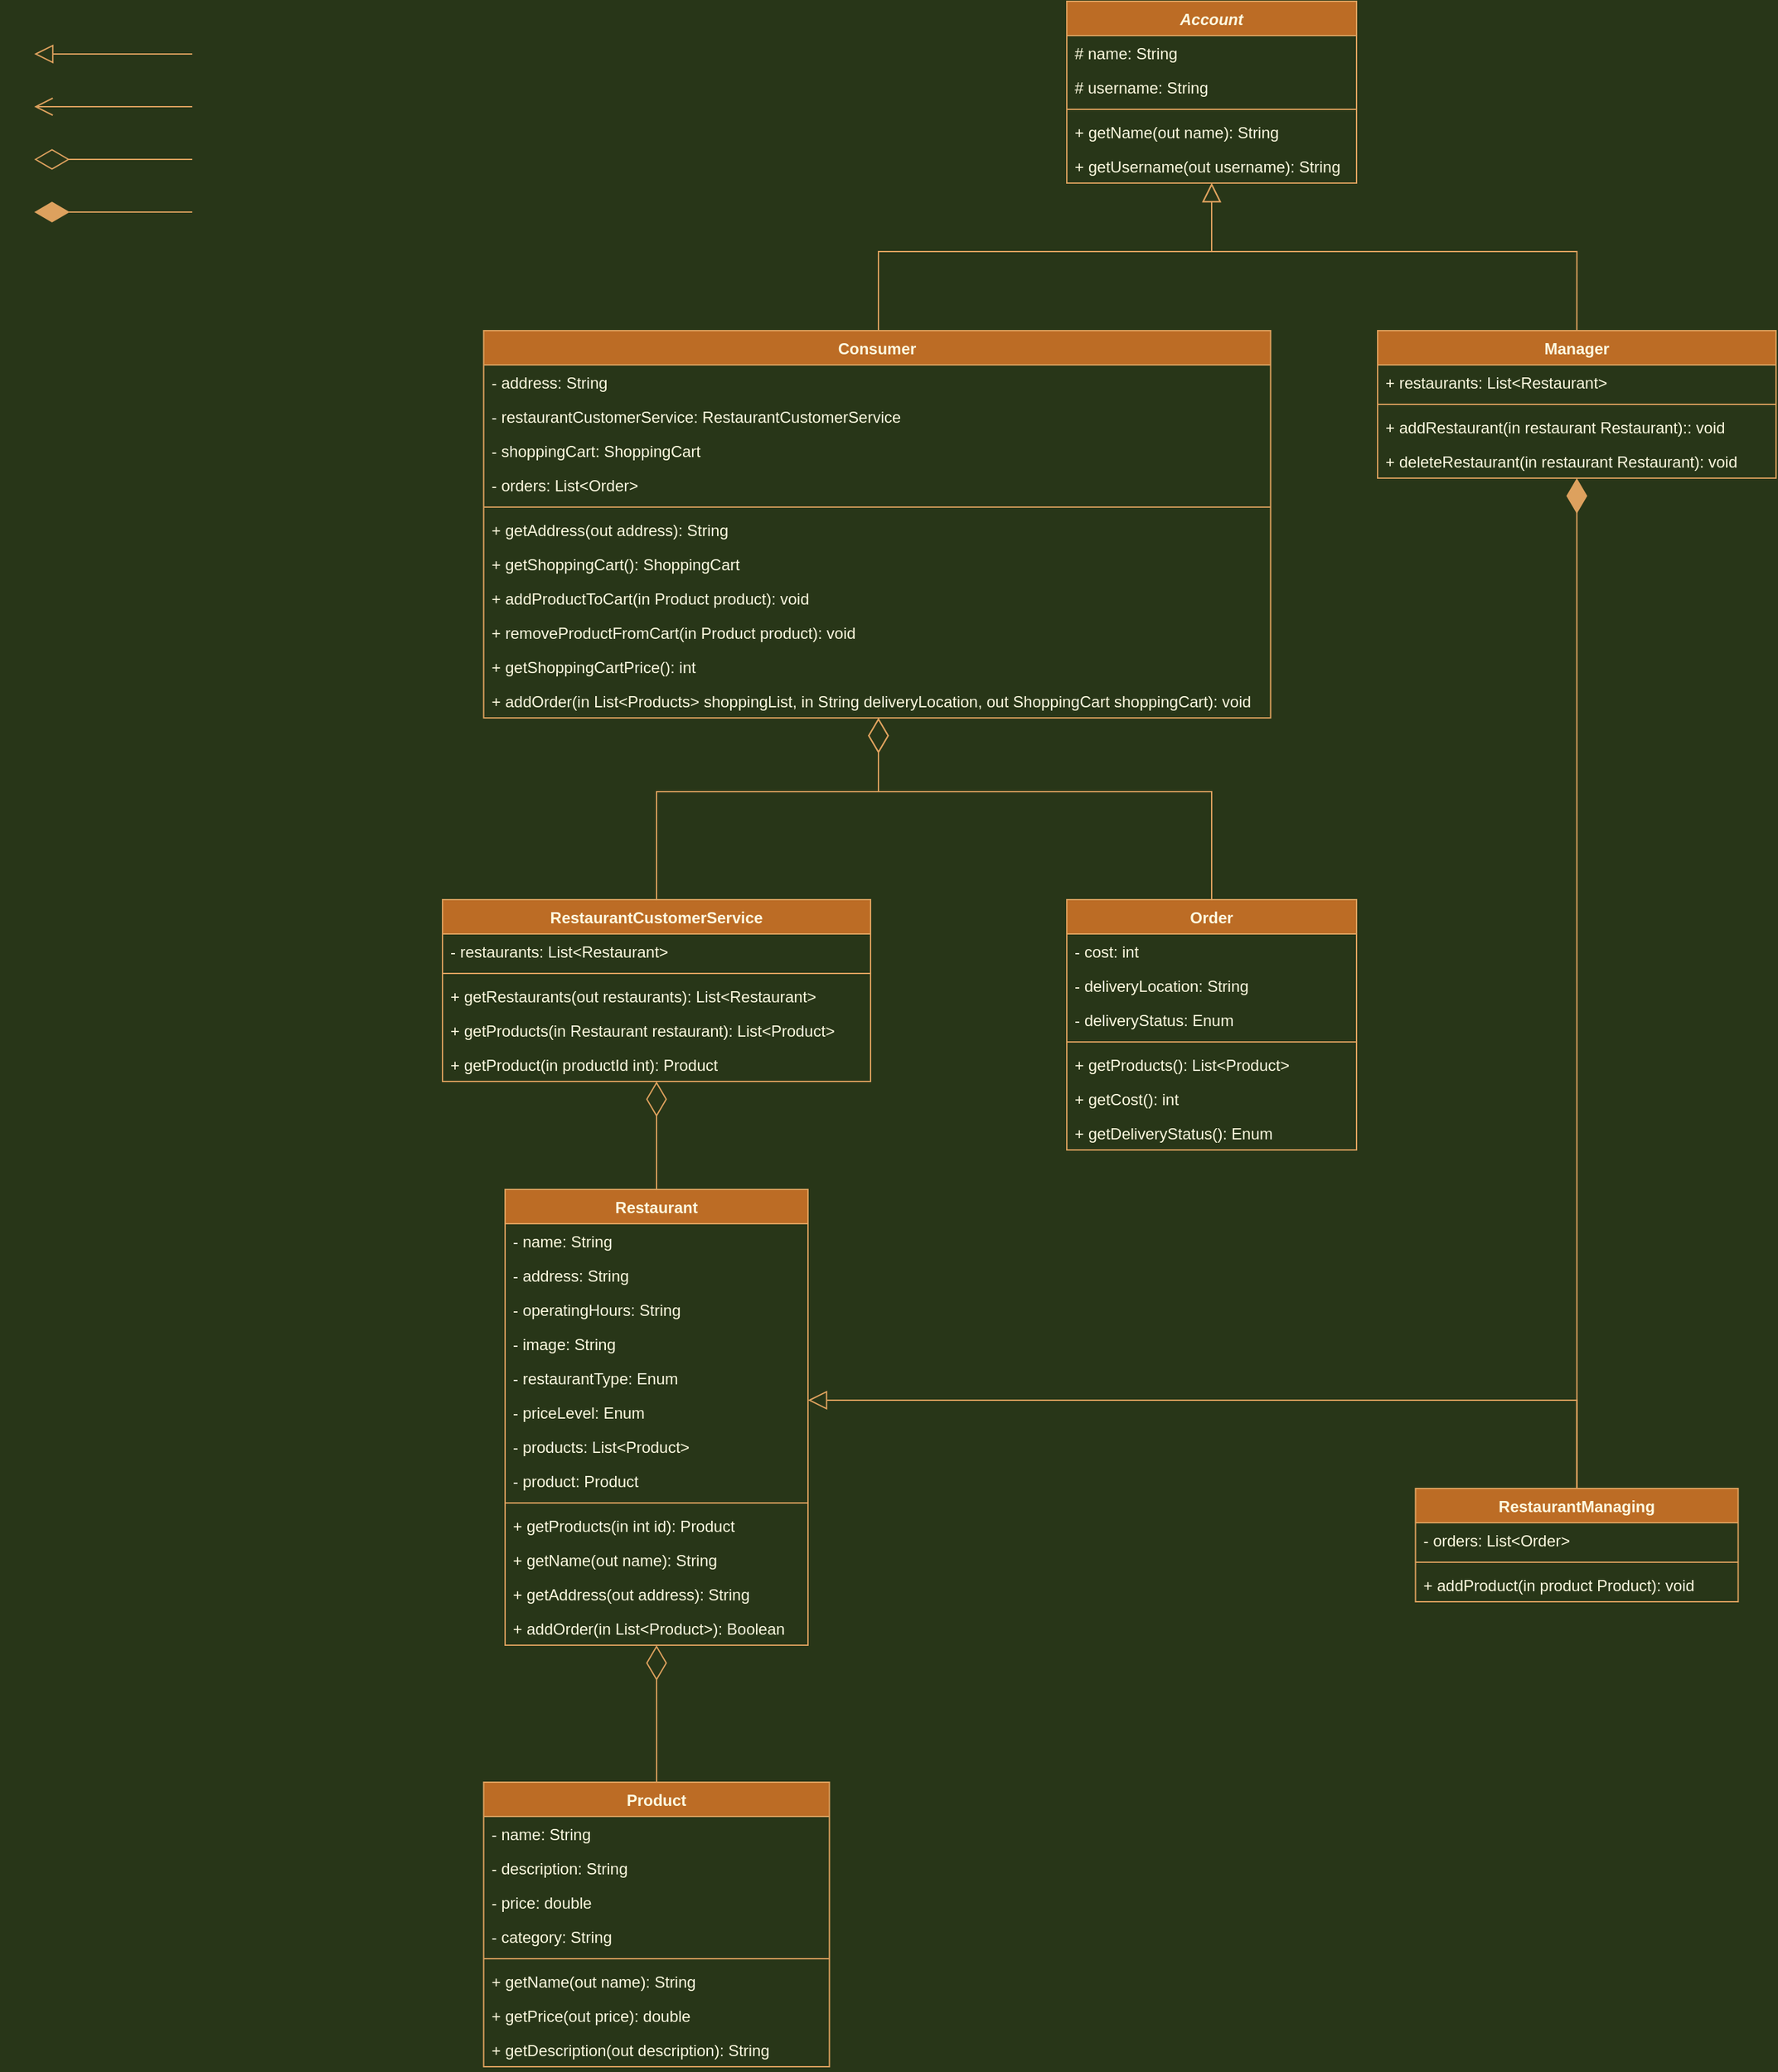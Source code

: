 <mxfile version="15.7.0" type="device"><diagram id="kH5EvR-699uaDCiAUXqp" name="Page-1"><mxGraphModel dx="1609" dy="1064" grid="1" gridSize="10" guides="1" tooltips="1" connect="1" arrows="1" fold="1" page="1" pageScale="1" pageWidth="827" pageHeight="1169" background="#283618" math="0" shadow="0"><root><mxCell id="0"/><mxCell id="1" parent="0"/><mxCell id="DsfmJBuCFoYnAW1XdrLI-59" value="" style="endArrow=block;endFill=0;endSize=12;html=1;rounded=0;edgeStyle=orthogonalEdgeStyle;labelBackgroundColor=#283618;strokeColor=#DDA15E;fontColor=#FEFAE0;" parent="1" edge="1"><mxGeometry width="160" relative="1" as="geometry"><mxPoint x="-250" y="80" as="sourcePoint"/><mxPoint x="-370" y="80" as="targetPoint"/></mxGeometry></mxCell><mxCell id="DsfmJBuCFoYnAW1XdrLI-115" value="Account" style="swimlane;fontStyle=3;align=center;verticalAlign=top;childLayout=stackLayout;horizontal=1;startSize=26;horizontalStack=0;resizeParent=1;resizeParentMax=0;resizeLast=0;collapsible=1;marginBottom=0;rounded=0;shadow=0;glass=0;labelBorderColor=none;strokeColor=#DDA15E;fillColor=#BC6C25;fontColor=#FEFAE0;" parent="1" vertex="1"><mxGeometry x="414" y="40" width="220" height="138" as="geometry"/></mxCell><mxCell id="DsfmJBuCFoYnAW1XdrLI-116" value="# name: String" style="text;strokeColor=none;fillColor=none;align=left;verticalAlign=top;spacingLeft=4;spacingRight=4;overflow=hidden;rotatable=0;points=[[0,0.5],[1,0.5]];portConstraint=eastwest;rounded=0;shadow=0;glass=0;labelBorderColor=none;fontColor=#FEFAE0;" parent="DsfmJBuCFoYnAW1XdrLI-115" vertex="1"><mxGeometry y="26" width="220" height="26" as="geometry"/></mxCell><mxCell id="JdM7LiX7WN8Dvq4fd227-31" value="# username: String" style="text;strokeColor=none;fillColor=none;align=left;verticalAlign=top;spacingLeft=4;spacingRight=4;overflow=hidden;rotatable=0;points=[[0,0.5],[1,0.5]];portConstraint=eastwest;rounded=0;shadow=0;glass=0;labelBorderColor=none;fontColor=#FEFAE0;" vertex="1" parent="DsfmJBuCFoYnAW1XdrLI-115"><mxGeometry y="52" width="220" height="26" as="geometry"/></mxCell><mxCell id="DsfmJBuCFoYnAW1XdrLI-117" value="" style="line;strokeWidth=1;fillColor=none;align=left;verticalAlign=middle;spacingTop=-1;spacingLeft=3;spacingRight=3;rotatable=0;labelPosition=right;points=[];portConstraint=eastwest;rounded=0;shadow=0;glass=0;labelBorderColor=none;labelBackgroundColor=#283618;strokeColor=#DDA15E;fontColor=#FEFAE0;" parent="DsfmJBuCFoYnAW1XdrLI-115" vertex="1"><mxGeometry y="78" width="220" height="8" as="geometry"/></mxCell><mxCell id="DsfmJBuCFoYnAW1XdrLI-118" value="+ getName(out name): String" style="text;strokeColor=none;fillColor=none;align=left;verticalAlign=top;spacingLeft=4;spacingRight=4;overflow=hidden;rotatable=0;points=[[0,0.5],[1,0.5]];portConstraint=eastwest;rounded=0;shadow=0;glass=0;labelBorderColor=none;fontColor=#FEFAE0;" parent="DsfmJBuCFoYnAW1XdrLI-115" vertex="1"><mxGeometry y="86" width="220" height="26" as="geometry"/></mxCell><mxCell id="JdM7LiX7WN8Dvq4fd227-32" value="+ getUsername(out username): String" style="text;strokeColor=none;fillColor=none;align=left;verticalAlign=top;spacingLeft=4;spacingRight=4;overflow=hidden;rotatable=0;points=[[0,0.5],[1,0.5]];portConstraint=eastwest;rounded=0;shadow=0;glass=0;labelBorderColor=none;fontColor=#FEFAE0;" vertex="1" parent="DsfmJBuCFoYnAW1XdrLI-115"><mxGeometry y="112" width="220" height="26" as="geometry"/></mxCell><mxCell id="DsfmJBuCFoYnAW1XdrLI-119" value="Consumer" style="swimlane;fontStyle=1;align=center;verticalAlign=top;childLayout=stackLayout;horizontal=1;startSize=26;horizontalStack=0;resizeParent=1;resizeParentMax=0;resizeLast=0;collapsible=1;marginBottom=0;rounded=0;shadow=0;glass=0;labelBorderColor=none;strokeColor=#DDA15E;fillColor=#BC6C25;fontColor=#FEFAE0;" parent="1" vertex="1"><mxGeometry x="-28.75" y="290" width="597.5" height="294" as="geometry"/></mxCell><mxCell id="DsfmJBuCFoYnAW1XdrLI-184" value="- address: String" style="text;strokeColor=none;fillColor=none;align=left;verticalAlign=top;spacingLeft=4;spacingRight=4;overflow=hidden;rotatable=0;points=[[0,0.5],[1,0.5]];portConstraint=eastwest;rounded=0;shadow=0;glass=0;labelBorderColor=none;fontColor=#FEFAE0;" parent="DsfmJBuCFoYnAW1XdrLI-119" vertex="1"><mxGeometry y="26" width="597.5" height="26" as="geometry"/></mxCell><mxCell id="JdM7LiX7WN8Dvq4fd227-57" value="- restaurantCustomerService: RestaurantCustomerService" style="text;strokeColor=none;fillColor=none;align=left;verticalAlign=top;spacingLeft=4;spacingRight=4;overflow=hidden;rotatable=0;points=[[0,0.5],[1,0.5]];portConstraint=eastwest;rounded=0;shadow=0;glass=0;labelBorderColor=none;fontColor=#FEFAE0;" vertex="1" parent="DsfmJBuCFoYnAW1XdrLI-119"><mxGeometry y="52" width="597.5" height="26" as="geometry"/></mxCell><mxCell id="JdM7LiX7WN8Dvq4fd227-93" value="- shoppingCart: ShoppingCart" style="text;strokeColor=none;fillColor=none;align=left;verticalAlign=top;spacingLeft=4;spacingRight=4;overflow=hidden;rotatable=0;points=[[0,0.5],[1,0.5]];portConstraint=eastwest;rounded=0;shadow=0;glass=0;labelBorderColor=none;fontColor=#FEFAE0;" vertex="1" parent="DsfmJBuCFoYnAW1XdrLI-119"><mxGeometry y="78" width="597.5" height="26" as="geometry"/></mxCell><mxCell id="JdM7LiX7WN8Dvq4fd227-96" value="- orders: List&lt;Order&gt;" style="text;strokeColor=none;fillColor=none;align=left;verticalAlign=top;spacingLeft=4;spacingRight=4;overflow=hidden;rotatable=0;points=[[0,0.5],[1,0.5]];portConstraint=eastwest;rounded=0;shadow=0;glass=0;labelBorderColor=none;fontColor=#FEFAE0;" vertex="1" parent="DsfmJBuCFoYnAW1XdrLI-119"><mxGeometry y="104" width="597.5" height="26" as="geometry"/></mxCell><mxCell id="DsfmJBuCFoYnAW1XdrLI-121" value="" style="line;strokeWidth=1;fillColor=none;align=left;verticalAlign=middle;spacingTop=-1;spacingLeft=3;spacingRight=3;rotatable=0;labelPosition=right;points=[];portConstraint=eastwest;rounded=0;shadow=0;glass=0;labelBorderColor=none;labelBackgroundColor=#283618;strokeColor=#DDA15E;fontColor=#FEFAE0;" parent="DsfmJBuCFoYnAW1XdrLI-119" vertex="1"><mxGeometry y="130" width="597.5" height="8" as="geometry"/></mxCell><mxCell id="JdM7LiX7WN8Dvq4fd227-16" value="+ getAddress(out address): String" style="text;strokeColor=none;fillColor=none;align=left;verticalAlign=top;spacingLeft=4;spacingRight=4;overflow=hidden;rotatable=0;points=[[0,0.5],[1,0.5]];portConstraint=eastwest;rounded=0;shadow=0;glass=0;labelBorderColor=none;fontColor=#FEFAE0;" vertex="1" parent="DsfmJBuCFoYnAW1XdrLI-119"><mxGeometry y="138" width="597.5" height="26" as="geometry"/></mxCell><mxCell id="JdM7LiX7WN8Dvq4fd227-100" value="+ getShoppingCart(): ShoppingCart" style="text;strokeColor=none;fillColor=none;align=left;verticalAlign=top;spacingLeft=4;spacingRight=4;overflow=hidden;rotatable=0;points=[[0,0.5],[1,0.5]];portConstraint=eastwest;rounded=0;shadow=0;glass=0;labelBorderColor=none;fontColor=#FEFAE0;" vertex="1" parent="DsfmJBuCFoYnAW1XdrLI-119"><mxGeometry y="164" width="597.5" height="26" as="geometry"/></mxCell><mxCell id="DsfmJBuCFoYnAW1XdrLI-122" value="+ addProductToCart(in Product product): void" style="text;strokeColor=none;fillColor=none;align=left;verticalAlign=top;spacingLeft=4;spacingRight=4;overflow=hidden;rotatable=0;points=[[0,0.5],[1,0.5]];portConstraint=eastwest;rounded=0;shadow=0;glass=0;labelBorderColor=none;fontColor=#FEFAE0;" parent="DsfmJBuCFoYnAW1XdrLI-119" vertex="1"><mxGeometry y="190" width="597.5" height="26" as="geometry"/></mxCell><mxCell id="JdM7LiX7WN8Dvq4fd227-99" value="+ removeProductFromCart(in Product product): void" style="text;strokeColor=none;fillColor=none;align=left;verticalAlign=top;spacingLeft=4;spacingRight=4;overflow=hidden;rotatable=0;points=[[0,0.5],[1,0.5]];portConstraint=eastwest;rounded=0;shadow=0;glass=0;labelBorderColor=none;fontColor=#FEFAE0;" vertex="1" parent="DsfmJBuCFoYnAW1XdrLI-119"><mxGeometry y="216" width="597.5" height="26" as="geometry"/></mxCell><mxCell id="JdM7LiX7WN8Dvq4fd227-98" value="+ getShoppingCartPrice(): int" style="text;strokeColor=none;fillColor=none;align=left;verticalAlign=top;spacingLeft=4;spacingRight=4;overflow=hidden;rotatable=0;points=[[0,0.5],[1,0.5]];portConstraint=eastwest;rounded=0;shadow=0;glass=0;labelBorderColor=none;fontColor=#FEFAE0;" vertex="1" parent="DsfmJBuCFoYnAW1XdrLI-119"><mxGeometry y="242" width="597.5" height="26" as="geometry"/></mxCell><mxCell id="JdM7LiX7WN8Dvq4fd227-97" value="+ addOrder(in List&lt;Products&gt; shoppingList, in String deliveryLocation, out ShoppingCart shoppingCart): void" style="text;strokeColor=none;fillColor=none;align=left;verticalAlign=top;spacingLeft=4;spacingRight=4;overflow=hidden;rotatable=0;points=[[0,0.5],[1,0.5]];portConstraint=eastwest;rounded=0;shadow=0;glass=0;labelBorderColor=none;fontColor=#FEFAE0;" vertex="1" parent="DsfmJBuCFoYnAW1XdrLI-119"><mxGeometry y="268" width="597.5" height="26" as="geometry"/></mxCell><mxCell id="DsfmJBuCFoYnAW1XdrLI-123" value="Manager" style="swimlane;fontStyle=1;align=center;verticalAlign=top;childLayout=stackLayout;horizontal=1;startSize=26;horizontalStack=0;resizeParent=1;resizeParentMax=0;resizeLast=0;collapsible=1;marginBottom=0;rounded=0;shadow=0;glass=0;labelBorderColor=none;strokeColor=#DDA15E;fillColor=#BC6C25;fontColor=#FEFAE0;" parent="1" vertex="1"><mxGeometry x="650" y="290" width="302.5" height="112" as="geometry"/></mxCell><mxCell id="DsfmJBuCFoYnAW1XdrLI-124" value="+ restaurants: List&lt;Restaurant&gt;" style="text;strokeColor=none;fillColor=none;align=left;verticalAlign=top;spacingLeft=4;spacingRight=4;overflow=hidden;rotatable=0;points=[[0,0.5],[1,0.5]];portConstraint=eastwest;rounded=0;shadow=0;glass=0;labelBorderColor=none;fontColor=#FEFAE0;" parent="DsfmJBuCFoYnAW1XdrLI-123" vertex="1"><mxGeometry y="26" width="302.5" height="26" as="geometry"/></mxCell><mxCell id="DsfmJBuCFoYnAW1XdrLI-125" value="" style="line;strokeWidth=1;fillColor=none;align=left;verticalAlign=middle;spacingTop=-1;spacingLeft=3;spacingRight=3;rotatable=0;labelPosition=right;points=[];portConstraint=eastwest;rounded=0;shadow=0;glass=0;labelBorderColor=none;labelBackgroundColor=#283618;strokeColor=#DDA15E;fontColor=#FEFAE0;" parent="DsfmJBuCFoYnAW1XdrLI-123" vertex="1"><mxGeometry y="52" width="302.5" height="8" as="geometry"/></mxCell><mxCell id="DsfmJBuCFoYnAW1XdrLI-126" value="+ addRestaurant(in restaurant Restaurant):: void" style="text;strokeColor=none;fillColor=none;align=left;verticalAlign=top;spacingLeft=4;spacingRight=4;overflow=hidden;rotatable=0;points=[[0,0.5],[1,0.5]];portConstraint=eastwest;rounded=0;shadow=0;glass=0;labelBorderColor=none;fontColor=#FEFAE0;" parent="DsfmJBuCFoYnAW1XdrLI-123" vertex="1"><mxGeometry y="60" width="302.5" height="26" as="geometry"/></mxCell><mxCell id="JdM7LiX7WN8Dvq4fd227-86" value="+ deleteRestaurant(in restaurant Restaurant): void" style="text;strokeColor=none;fillColor=none;align=left;verticalAlign=top;spacingLeft=4;spacingRight=4;overflow=hidden;rotatable=0;points=[[0,0.5],[1,0.5]];portConstraint=eastwest;rounded=0;shadow=0;glass=0;labelBorderColor=none;fontColor=#FEFAE0;" vertex="1" parent="DsfmJBuCFoYnAW1XdrLI-123"><mxGeometry y="86" width="302.5" height="26" as="geometry"/></mxCell><mxCell id="DsfmJBuCFoYnAW1XdrLI-131" value="Product" style="swimlane;fontStyle=1;align=center;verticalAlign=top;childLayout=stackLayout;horizontal=1;startSize=26;horizontalStack=0;resizeParent=1;resizeParentMax=0;resizeLast=0;collapsible=1;marginBottom=0;rounded=0;shadow=0;glass=0;labelBorderColor=none;strokeColor=#DDA15E;fillColor=#BC6C25;fontColor=#FEFAE0;" parent="1" vertex="1"><mxGeometry x="-28.75" y="1392" width="262.5" height="216" as="geometry"/></mxCell><mxCell id="JdM7LiX7WN8Dvq4fd227-2" value="- name: String" style="text;strokeColor=none;fillColor=none;align=left;verticalAlign=top;spacingLeft=4;spacingRight=4;overflow=hidden;rotatable=0;points=[[0,0.5],[1,0.5]];portConstraint=eastwest;rounded=0;shadow=0;glass=0;labelBorderColor=none;fontColor=#FEFAE0;" vertex="1" parent="DsfmJBuCFoYnAW1XdrLI-131"><mxGeometry y="26" width="262.5" height="26" as="geometry"/></mxCell><mxCell id="DsfmJBuCFoYnAW1XdrLI-132" value="- description: String" style="text;strokeColor=none;fillColor=none;align=left;verticalAlign=top;spacingLeft=4;spacingRight=4;overflow=hidden;rotatable=0;points=[[0,0.5],[1,0.5]];portConstraint=eastwest;rounded=0;shadow=0;glass=0;labelBorderColor=none;fontColor=#FEFAE0;" parent="DsfmJBuCFoYnAW1XdrLI-131" vertex="1"><mxGeometry y="52" width="262.5" height="26" as="geometry"/></mxCell><mxCell id="JdM7LiX7WN8Dvq4fd227-3" value="- price: double" style="text;strokeColor=none;fillColor=none;align=left;verticalAlign=top;spacingLeft=4;spacingRight=4;overflow=hidden;rotatable=0;points=[[0,0.5],[1,0.5]];portConstraint=eastwest;rounded=0;shadow=0;glass=0;labelBorderColor=none;fontColor=#FEFAE0;" vertex="1" parent="DsfmJBuCFoYnAW1XdrLI-131"><mxGeometry y="78" width="262.5" height="26" as="geometry"/></mxCell><mxCell id="JdM7LiX7WN8Dvq4fd227-91" value="- category: String" style="text;strokeColor=none;fillColor=none;align=left;verticalAlign=top;spacingLeft=4;spacingRight=4;overflow=hidden;rotatable=0;points=[[0,0.5],[1,0.5]];portConstraint=eastwest;rounded=0;shadow=0;glass=0;labelBorderColor=none;fontColor=#FEFAE0;" vertex="1" parent="DsfmJBuCFoYnAW1XdrLI-131"><mxGeometry y="104" width="262.5" height="26" as="geometry"/></mxCell><mxCell id="DsfmJBuCFoYnAW1XdrLI-133" value="" style="line;strokeWidth=1;fillColor=none;align=left;verticalAlign=middle;spacingTop=-1;spacingLeft=3;spacingRight=3;rotatable=0;labelPosition=right;points=[];portConstraint=eastwest;rounded=0;shadow=0;glass=0;labelBorderColor=none;labelBackgroundColor=#283618;strokeColor=#DDA15E;fontColor=#FEFAE0;" parent="DsfmJBuCFoYnAW1XdrLI-131" vertex="1"><mxGeometry y="130" width="262.5" height="8" as="geometry"/></mxCell><mxCell id="DsfmJBuCFoYnAW1XdrLI-134" value="+ getName(out name): String" style="text;strokeColor=none;fillColor=none;align=left;verticalAlign=top;spacingLeft=4;spacingRight=4;overflow=hidden;rotatable=0;points=[[0,0.5],[1,0.5]];portConstraint=eastwest;rounded=0;shadow=0;glass=0;labelBorderColor=none;fontColor=#FEFAE0;" parent="DsfmJBuCFoYnAW1XdrLI-131" vertex="1"><mxGeometry y="138" width="262.5" height="26" as="geometry"/></mxCell><mxCell id="JdM7LiX7WN8Dvq4fd227-4" value="+ getPrice(out price): double" style="text;strokeColor=none;fillColor=none;align=left;verticalAlign=top;spacingLeft=4;spacingRight=4;overflow=hidden;rotatable=0;points=[[0,0.5],[1,0.5]];portConstraint=eastwest;rounded=0;shadow=0;glass=0;labelBorderColor=none;fontColor=#FEFAE0;" vertex="1" parent="DsfmJBuCFoYnAW1XdrLI-131"><mxGeometry y="164" width="262.5" height="26" as="geometry"/></mxCell><mxCell id="JdM7LiX7WN8Dvq4fd227-5" value="+ getDescription(out description): String" style="text;strokeColor=none;fillColor=none;align=left;verticalAlign=top;spacingLeft=4;spacingRight=4;overflow=hidden;rotatable=0;points=[[0,0.5],[1,0.5]];portConstraint=eastwest;rounded=0;shadow=0;glass=0;labelBorderColor=none;fontColor=#FEFAE0;" vertex="1" parent="DsfmJBuCFoYnAW1XdrLI-131"><mxGeometry y="190" width="262.5" height="26" as="geometry"/></mxCell><mxCell id="DsfmJBuCFoYnAW1XdrLI-149" value="Restaurant" style="swimlane;fontStyle=1;align=center;verticalAlign=top;childLayout=stackLayout;horizontal=1;startSize=26;horizontalStack=0;resizeParent=1;resizeParentMax=0;resizeLast=0;collapsible=1;marginBottom=0;rounded=0;shadow=0;glass=0;labelBorderColor=none;strokeColor=#DDA15E;fillColor=#BC6C25;fontColor=#FEFAE0;" parent="1" vertex="1"><mxGeometry x="-12.5" y="942" width="230" height="346" as="geometry"/></mxCell><mxCell id="JdM7LiX7WN8Dvq4fd227-11" value="- name: String" style="text;strokeColor=none;fillColor=none;align=left;verticalAlign=top;spacingLeft=4;spacingRight=4;overflow=hidden;rotatable=0;points=[[0,0.5],[1,0.5]];portConstraint=eastwest;rounded=0;shadow=0;glass=0;labelBorderColor=none;fontColor=#FEFAE0;" vertex="1" parent="DsfmJBuCFoYnAW1XdrLI-149"><mxGeometry y="26" width="230" height="26" as="geometry"/></mxCell><mxCell id="JdM7LiX7WN8Dvq4fd227-7" value="- address: String" style="text;strokeColor=none;fillColor=none;align=left;verticalAlign=top;spacingLeft=4;spacingRight=4;overflow=hidden;rotatable=0;points=[[0,0.5],[1,0.5]];portConstraint=eastwest;rounded=0;shadow=0;glass=0;labelBorderColor=none;fontColor=#FEFAE0;" vertex="1" parent="DsfmJBuCFoYnAW1XdrLI-149"><mxGeometry y="52" width="230" height="26" as="geometry"/></mxCell><mxCell id="JdM7LiX7WN8Dvq4fd227-87" value="- operatingHours: String" style="text;strokeColor=none;fillColor=none;align=left;verticalAlign=top;spacingLeft=4;spacingRight=4;overflow=hidden;rotatable=0;points=[[0,0.5],[1,0.5]];portConstraint=eastwest;rounded=0;shadow=0;glass=0;labelBorderColor=none;fontColor=#FEFAE0;" vertex="1" parent="DsfmJBuCFoYnAW1XdrLI-149"><mxGeometry y="78" width="230" height="26" as="geometry"/></mxCell><mxCell id="JdM7LiX7WN8Dvq4fd227-88" value="- image: String" style="text;strokeColor=none;fillColor=none;align=left;verticalAlign=top;spacingLeft=4;spacingRight=4;overflow=hidden;rotatable=0;points=[[0,0.5],[1,0.5]];portConstraint=eastwest;rounded=0;shadow=0;glass=0;labelBorderColor=none;fontColor=#FEFAE0;" vertex="1" parent="DsfmJBuCFoYnAW1XdrLI-149"><mxGeometry y="104" width="230" height="26" as="geometry"/></mxCell><mxCell id="JdM7LiX7WN8Dvq4fd227-89" value="- restaurantType: Enum" style="text;strokeColor=none;fillColor=none;align=left;verticalAlign=top;spacingLeft=4;spacingRight=4;overflow=hidden;rotatable=0;points=[[0,0.5],[1,0.5]];portConstraint=eastwest;rounded=0;shadow=0;glass=0;labelBorderColor=none;fontColor=#FEFAE0;" vertex="1" parent="DsfmJBuCFoYnAW1XdrLI-149"><mxGeometry y="130" width="230" height="26" as="geometry"/></mxCell><mxCell id="JdM7LiX7WN8Dvq4fd227-90" value="- priceLevel: Enum" style="text;strokeColor=none;fillColor=none;align=left;verticalAlign=top;spacingLeft=4;spacingRight=4;overflow=hidden;rotatable=0;points=[[0,0.5],[1,0.5]];portConstraint=eastwest;rounded=0;shadow=0;glass=0;labelBorderColor=none;fontColor=#FEFAE0;" vertex="1" parent="DsfmJBuCFoYnAW1XdrLI-149"><mxGeometry y="156" width="230" height="26" as="geometry"/></mxCell><mxCell id="DsfmJBuCFoYnAW1XdrLI-150" value="- products: List&lt;Product&gt;" style="text;strokeColor=none;fillColor=none;align=left;verticalAlign=top;spacingLeft=4;spacingRight=4;overflow=hidden;rotatable=0;points=[[0,0.5],[1,0.5]];portConstraint=eastwest;rounded=0;shadow=0;glass=0;labelBorderColor=none;fontColor=#FEFAE0;" parent="DsfmJBuCFoYnAW1XdrLI-149" vertex="1"><mxGeometry y="182" width="230" height="26" as="geometry"/></mxCell><mxCell id="JdM7LiX7WN8Dvq4fd227-58" value="- product: Product" style="text;strokeColor=none;fillColor=none;align=left;verticalAlign=top;spacingLeft=4;spacingRight=4;overflow=hidden;rotatable=0;points=[[0,0.5],[1,0.5]];portConstraint=eastwest;rounded=0;shadow=0;glass=0;labelBorderColor=none;fontColor=#FEFAE0;" vertex="1" parent="DsfmJBuCFoYnAW1XdrLI-149"><mxGeometry y="208" width="230" height="26" as="geometry"/></mxCell><mxCell id="DsfmJBuCFoYnAW1XdrLI-151" value="" style="line;strokeWidth=1;fillColor=none;align=left;verticalAlign=middle;spacingTop=-1;spacingLeft=3;spacingRight=3;rotatable=0;labelPosition=right;points=[];portConstraint=eastwest;rounded=0;shadow=0;glass=0;labelBorderColor=none;labelBackgroundColor=#283618;strokeColor=#DDA15E;fontColor=#FEFAE0;" parent="DsfmJBuCFoYnAW1XdrLI-149" vertex="1"><mxGeometry y="234" width="230" height="8" as="geometry"/></mxCell><mxCell id="DsfmJBuCFoYnAW1XdrLI-152" value="+ getProducts(in int id): Product" style="text;strokeColor=none;fillColor=none;align=left;verticalAlign=top;spacingLeft=4;spacingRight=4;overflow=hidden;rotatable=0;points=[[0,0.5],[1,0.5]];portConstraint=eastwest;rounded=0;shadow=0;glass=0;labelBorderColor=none;fontColor=#FEFAE0;" parent="DsfmJBuCFoYnAW1XdrLI-149" vertex="1"><mxGeometry y="242" width="230" height="26" as="geometry"/></mxCell><mxCell id="JdM7LiX7WN8Dvq4fd227-9" value="+ getName(out name): String" style="text;strokeColor=none;fillColor=none;align=left;verticalAlign=top;spacingLeft=4;spacingRight=4;overflow=hidden;rotatable=0;points=[[0,0.5],[1,0.5]];portConstraint=eastwest;rounded=0;shadow=0;glass=0;labelBorderColor=none;fontColor=#FEFAE0;" vertex="1" parent="DsfmJBuCFoYnAW1XdrLI-149"><mxGeometry y="268" width="230" height="26" as="geometry"/></mxCell><mxCell id="JdM7LiX7WN8Dvq4fd227-12" value="+ getAddress(out address): String" style="text;strokeColor=none;fillColor=none;align=left;verticalAlign=top;spacingLeft=4;spacingRight=4;overflow=hidden;rotatable=0;points=[[0,0.5],[1,0.5]];portConstraint=eastwest;rounded=0;shadow=0;glass=0;labelBorderColor=none;fontColor=#FEFAE0;" vertex="1" parent="DsfmJBuCFoYnAW1XdrLI-149"><mxGeometry y="294" width="230" height="26" as="geometry"/></mxCell><mxCell id="JdM7LiX7WN8Dvq4fd227-103" value="+ addOrder(in List&lt;Product&gt;): Boolean" style="text;strokeColor=none;fillColor=none;align=left;verticalAlign=top;spacingLeft=4;spacingRight=4;overflow=hidden;rotatable=0;points=[[0,0.5],[1,0.5]];portConstraint=eastwest;rounded=0;shadow=0;glass=0;labelBorderColor=none;fontColor=#FEFAE0;" vertex="1" parent="DsfmJBuCFoYnAW1XdrLI-149"><mxGeometry y="320" width="230" height="26" as="geometry"/></mxCell><mxCell id="DsfmJBuCFoYnAW1XdrLI-180" value="" style="endArrow=open;endFill=1;endSize=12;html=1;rounded=0;edgeStyle=orthogonalEdgeStyle;labelBackgroundColor=#283618;strokeColor=#DDA15E;fontColor=#FEFAE0;" parent="1" edge="1"><mxGeometry width="160" relative="1" as="geometry"><mxPoint x="-250" y="120" as="sourcePoint"/><mxPoint x="-370" y="120" as="targetPoint"/></mxGeometry></mxCell><mxCell id="DsfmJBuCFoYnAW1XdrLI-190" value="Order&#10;" style="swimlane;fontStyle=1;align=center;verticalAlign=top;childLayout=stackLayout;horizontal=1;startSize=26;horizontalStack=0;resizeParent=1;resizeParentMax=0;resizeLast=0;collapsible=1;marginBottom=0;rounded=0;shadow=0;glass=0;labelBorderColor=none;strokeColor=#DDA15E;fillColor=#BC6C25;fontColor=#FEFAE0;" parent="1" vertex="1"><mxGeometry x="414" y="722" width="220" height="190" as="geometry"/></mxCell><mxCell id="DsfmJBuCFoYnAW1XdrLI-192" value="- cost: int" style="text;strokeColor=none;fillColor=none;align=left;verticalAlign=top;spacingLeft=4;spacingRight=4;overflow=hidden;rotatable=0;points=[[0,0.5],[1,0.5]];portConstraint=eastwest;rounded=0;shadow=0;glass=0;labelBorderColor=none;fontColor=#FEFAE0;" parent="DsfmJBuCFoYnAW1XdrLI-190" vertex="1"><mxGeometry y="26" width="220" height="26" as="geometry"/></mxCell><mxCell id="DsfmJBuCFoYnAW1XdrLI-200" value="- deliveryLocation: String" style="text;strokeColor=none;fillColor=none;align=left;verticalAlign=top;spacingLeft=4;spacingRight=4;overflow=hidden;rotatable=0;points=[[0,0.5],[1,0.5]];portConstraint=eastwest;rounded=0;shadow=0;glass=0;labelBorderColor=none;fontColor=#FEFAE0;" parent="DsfmJBuCFoYnAW1XdrLI-190" vertex="1"><mxGeometry y="52" width="220" height="26" as="geometry"/></mxCell><mxCell id="DsfmJBuCFoYnAW1XdrLI-201" value="- deliveryStatus: Enum" style="text;strokeColor=none;fillColor=none;align=left;verticalAlign=top;spacingLeft=4;spacingRight=4;overflow=hidden;rotatable=0;points=[[0,0.5],[1,0.5]];portConstraint=eastwest;rounded=0;shadow=0;glass=0;labelBorderColor=none;fontColor=#FEFAE0;" parent="DsfmJBuCFoYnAW1XdrLI-190" vertex="1"><mxGeometry y="78" width="220" height="26" as="geometry"/></mxCell><mxCell id="DsfmJBuCFoYnAW1XdrLI-193" value="" style="line;strokeWidth=1;fillColor=none;align=left;verticalAlign=middle;spacingTop=-1;spacingLeft=3;spacingRight=3;rotatable=0;labelPosition=right;points=[];portConstraint=eastwest;rounded=0;shadow=0;glass=0;labelBorderColor=none;labelBackgroundColor=#283618;strokeColor=#DDA15E;fontColor=#FEFAE0;" parent="DsfmJBuCFoYnAW1XdrLI-190" vertex="1"><mxGeometry y="104" width="220" height="8" as="geometry"/></mxCell><mxCell id="DsfmJBuCFoYnAW1XdrLI-194" value="+ getProducts(): List&lt;Product&gt;" style="text;strokeColor=none;fillColor=none;align=left;verticalAlign=top;spacingLeft=4;spacingRight=4;overflow=hidden;rotatable=0;points=[[0,0.5],[1,0.5]];portConstraint=eastwest;rounded=0;shadow=0;glass=0;labelBorderColor=none;fontColor=#FEFAE0;" parent="DsfmJBuCFoYnAW1XdrLI-190" vertex="1"><mxGeometry y="112" width="220" height="26" as="geometry"/></mxCell><mxCell id="DsfmJBuCFoYnAW1XdrLI-197" value="+ getCost(): int" style="text;strokeColor=none;fillColor=none;align=left;verticalAlign=top;spacingLeft=4;spacingRight=4;overflow=hidden;rotatable=0;points=[[0,0.5],[1,0.5]];portConstraint=eastwest;rounded=0;shadow=0;glass=0;labelBorderColor=none;fontColor=#FEFAE0;" parent="DsfmJBuCFoYnAW1XdrLI-190" vertex="1"><mxGeometry y="138" width="220" height="26" as="geometry"/></mxCell><mxCell id="DsfmJBuCFoYnAW1XdrLI-202" value="+ getDeliveryStatus(): Enum" style="text;strokeColor=none;fillColor=none;align=left;verticalAlign=top;spacingLeft=4;spacingRight=4;overflow=hidden;rotatable=0;points=[[0,0.5],[1,0.5]];portConstraint=eastwest;rounded=0;shadow=0;glass=0;labelBorderColor=none;fontColor=#FEFAE0;" parent="DsfmJBuCFoYnAW1XdrLI-190" vertex="1"><mxGeometry y="164" width="220" height="26" as="geometry"/></mxCell><mxCell id="JdM7LiX7WN8Dvq4fd227-17" value="RestaurantCustomerService" style="swimlane;fontStyle=1;align=center;verticalAlign=top;childLayout=stackLayout;horizontal=1;startSize=26;horizontalStack=0;resizeParent=1;resizeParentMax=0;resizeLast=0;collapsible=1;marginBottom=0;rounded=0;shadow=0;glass=0;labelBorderColor=none;strokeColor=#DDA15E;fillColor=#BC6C25;fontColor=#FEFAE0;" vertex="1" parent="1"><mxGeometry x="-60" y="722" width="325" height="138" as="geometry"/></mxCell><mxCell id="JdM7LiX7WN8Dvq4fd227-18" value="- restaurants: List&lt;Restaurant&gt;" style="text;strokeColor=none;fillColor=none;align=left;verticalAlign=top;spacingLeft=4;spacingRight=4;overflow=hidden;rotatable=0;points=[[0,0.5],[1,0.5]];portConstraint=eastwest;rounded=0;shadow=0;glass=0;labelBorderColor=none;fontColor=#FEFAE0;" vertex="1" parent="JdM7LiX7WN8Dvq4fd227-17"><mxGeometry y="26" width="325" height="26" as="geometry"/></mxCell><mxCell id="JdM7LiX7WN8Dvq4fd227-21" value="" style="line;strokeWidth=1;fillColor=none;align=left;verticalAlign=middle;spacingTop=-1;spacingLeft=3;spacingRight=3;rotatable=0;labelPosition=right;points=[];portConstraint=eastwest;rounded=0;shadow=0;glass=0;labelBorderColor=none;labelBackgroundColor=#283618;strokeColor=#DDA15E;fontColor=#FEFAE0;" vertex="1" parent="JdM7LiX7WN8Dvq4fd227-17"><mxGeometry y="52" width="325" height="8" as="geometry"/></mxCell><mxCell id="JdM7LiX7WN8Dvq4fd227-23" value="+ getRestaurants(out restaurants): List&lt;Restaurant&gt;" style="text;strokeColor=none;fillColor=none;align=left;verticalAlign=top;spacingLeft=4;spacingRight=4;overflow=hidden;rotatable=0;points=[[0,0.5],[1,0.5]];portConstraint=eastwest;rounded=0;shadow=0;glass=0;labelBorderColor=none;fontColor=#FEFAE0;" vertex="1" parent="JdM7LiX7WN8Dvq4fd227-17"><mxGeometry y="60" width="325" height="26" as="geometry"/></mxCell><mxCell id="JdM7LiX7WN8Dvq4fd227-25" value="+ getProducts(in Restaurant restaurant): List&lt;Product&gt;" style="text;strokeColor=none;fillColor=none;align=left;verticalAlign=top;spacingLeft=4;spacingRight=4;overflow=hidden;rotatable=0;points=[[0,0.5],[1,0.5]];portConstraint=eastwest;rounded=0;shadow=0;glass=0;labelBorderColor=none;fontColor=#FEFAE0;" vertex="1" parent="JdM7LiX7WN8Dvq4fd227-17"><mxGeometry y="86" width="325" height="26" as="geometry"/></mxCell><mxCell id="JdM7LiX7WN8Dvq4fd227-61" value="+ getProduct(in productId int): Product" style="text;strokeColor=none;fillColor=none;align=left;verticalAlign=top;spacingLeft=4;spacingRight=4;overflow=hidden;rotatable=0;points=[[0,0.5],[1,0.5]];portConstraint=eastwest;rounded=0;shadow=0;glass=0;labelBorderColor=none;fontColor=#FEFAE0;" vertex="1" parent="JdM7LiX7WN8Dvq4fd227-17"><mxGeometry y="112" width="325" height="26" as="geometry"/></mxCell><mxCell id="JdM7LiX7WN8Dvq4fd227-33" value="" style="endArrow=block;endFill=0;endSize=12;html=1;rounded=0;edgeStyle=orthogonalEdgeStyle;labelBackgroundColor=#283618;strokeColor=#DDA15E;fontColor=#FEFAE0;exitX=0.5;exitY=0;exitDx=0;exitDy=0;" edge="1" parent="1" source="DsfmJBuCFoYnAW1XdrLI-119" target="DsfmJBuCFoYnAW1XdrLI-115"><mxGeometry width="160" relative="1" as="geometry"><mxPoint x="25" y="240" as="sourcePoint"/><mxPoint x="-95" y="240" as="targetPoint"/><Array as="points"><mxPoint x="271" y="290"/><mxPoint x="271" y="230"/><mxPoint x="524" y="230"/></Array></mxGeometry></mxCell><mxCell id="JdM7LiX7WN8Dvq4fd227-36" value="" style="endArrow=block;endFill=0;endSize=12;html=1;rounded=0;edgeStyle=orthogonalEdgeStyle;labelBackgroundColor=#283618;strokeColor=#DDA15E;fontColor=#FEFAE0;exitX=0.5;exitY=0;exitDx=0;exitDy=0;" edge="1" parent="1" source="DsfmJBuCFoYnAW1XdrLI-123" target="DsfmJBuCFoYnAW1XdrLI-115"><mxGeometry width="160" relative="1" as="geometry"><mxPoint x="505" y="230" as="sourcePoint"/><mxPoint x="355" y="188" as="targetPoint"/><Array as="points"><mxPoint x="801" y="230"/><mxPoint x="524" y="230"/></Array></mxGeometry></mxCell><mxCell id="JdM7LiX7WN8Dvq4fd227-51" value="" style="endArrow=diamondThin;endFill=0;endSize=24;html=1;rounded=0;edgeStyle=orthogonalEdgeStyle;strokeColor=#DDA15E;" edge="1" parent="1"><mxGeometry width="160" relative="1" as="geometry"><mxPoint x="-250" y="160" as="sourcePoint"/><mxPoint x="-370" y="160" as="targetPoint"/></mxGeometry></mxCell><mxCell id="JdM7LiX7WN8Dvq4fd227-53" value="" style="endArrow=diamondThin;endFill=0;endSize=24;html=1;rounded=0;edgeStyle=orthogonalEdgeStyle;fillColor=#60a917;strokeColor=#DDA15E;" edge="1" parent="1" source="JdM7LiX7WN8Dvq4fd227-17" target="DsfmJBuCFoYnAW1XdrLI-119"><mxGeometry width="160" relative="1" as="geometry"><mxPoint x="5" y="320" as="sourcePoint"/><mxPoint x="-115" y="320" as="targetPoint"/><Array as="points"><mxPoint x="103" y="640"/><mxPoint x="271" y="640"/></Array></mxGeometry></mxCell><mxCell id="JdM7LiX7WN8Dvq4fd227-54" value="" style="endArrow=diamondThin;endFill=0;endSize=24;html=1;rounded=0;edgeStyle=orthogonalEdgeStyle;strokeColor=#DDA15E;" edge="1" parent="1" source="DsfmJBuCFoYnAW1XdrLI-131" target="DsfmJBuCFoYnAW1XdrLI-149"><mxGeometry width="160" relative="1" as="geometry"><mxPoint x="111" y="898" as="sourcePoint"/><mxPoint x="111" y="794" as="targetPoint"/></mxGeometry></mxCell><mxCell id="JdM7LiX7WN8Dvq4fd227-64" value="" style="endArrow=diamondThin;endFill=0;endSize=24;html=1;rounded=0;edgeStyle=orthogonalEdgeStyle;strokeColor=#DDA15E;exitX=0.5;exitY=0;exitDx=0;exitDy=0;" edge="1" parent="1" source="DsfmJBuCFoYnAW1XdrLI-149" target="JdM7LiX7WN8Dvq4fd227-17"><mxGeometry width="160" relative="1" as="geometry"><mxPoint x="-75" y="552.0" as="sourcePoint"/><mxPoint x="-195" y="552.0" as="targetPoint"/></mxGeometry></mxCell><mxCell id="JdM7LiX7WN8Dvq4fd227-65" value="RestaurantManaging" style="swimlane;fontStyle=1;align=center;verticalAlign=top;childLayout=stackLayout;horizontal=1;startSize=26;horizontalStack=0;resizeParent=1;resizeParentMax=0;resizeLast=0;collapsible=1;marginBottom=0;rounded=0;shadow=0;glass=0;labelBorderColor=none;strokeColor=#DDA15E;fillColor=#BC6C25;fontColor=#FEFAE0;" vertex="1" parent="1"><mxGeometry x="678.75" y="1169" width="245" height="86" as="geometry"/></mxCell><mxCell id="JdM7LiX7WN8Dvq4fd227-66" value="- orders: List&lt;Order&gt;" style="text;strokeColor=none;fillColor=none;align=left;verticalAlign=top;spacingLeft=4;spacingRight=4;overflow=hidden;rotatable=0;points=[[0,0.5],[1,0.5]];portConstraint=eastwest;rounded=0;shadow=0;glass=0;labelBorderColor=none;fontColor=#FEFAE0;" vertex="1" parent="JdM7LiX7WN8Dvq4fd227-65"><mxGeometry y="26" width="245" height="26" as="geometry"/></mxCell><mxCell id="JdM7LiX7WN8Dvq4fd227-70" value="" style="line;strokeWidth=1;fillColor=none;align=left;verticalAlign=middle;spacingTop=-1;spacingLeft=3;spacingRight=3;rotatable=0;labelPosition=right;points=[];portConstraint=eastwest;rounded=0;shadow=0;glass=0;labelBorderColor=none;labelBackgroundColor=#283618;strokeColor=#DDA15E;fontColor=#FEFAE0;" vertex="1" parent="JdM7LiX7WN8Dvq4fd227-65"><mxGeometry y="52" width="245" height="8" as="geometry"/></mxCell><mxCell id="JdM7LiX7WN8Dvq4fd227-72" value="+ addProduct(in product Product): void" style="text;strokeColor=none;fillColor=none;align=left;verticalAlign=top;spacingLeft=4;spacingRight=4;overflow=hidden;rotatable=0;points=[[0,0.5],[1,0.5]];portConstraint=eastwest;rounded=0;shadow=0;glass=0;labelBorderColor=none;fontColor=#FEFAE0;" vertex="1" parent="JdM7LiX7WN8Dvq4fd227-65"><mxGeometry y="60" width="245" height="26" as="geometry"/></mxCell><mxCell id="JdM7LiX7WN8Dvq4fd227-75" value="" style="endArrow=block;endFill=0;endSize=12;html=1;rounded=0;edgeStyle=orthogonalEdgeStyle;labelBackgroundColor=#283618;strokeColor=#DDA15E;fontColor=#FEFAE0;exitX=0.5;exitY=0;exitDx=0;exitDy=0;" edge="1" parent="1" source="JdM7LiX7WN8Dvq4fd227-65" target="DsfmJBuCFoYnAW1XdrLI-149"><mxGeometry width="160" relative="1" as="geometry"><mxPoint x="25" y="450.0" as="sourcePoint"/><mxPoint x="255" y="1230" as="targetPoint"/><Array as="points"><mxPoint x="801" y="1102"/></Array></mxGeometry></mxCell><mxCell id="JdM7LiX7WN8Dvq4fd227-84" value="" style="endArrow=diamondThin;endFill=1;endSize=24;html=1;rounded=0;strokeColor=#DDA15E;edgeStyle=orthogonalEdgeStyle;" edge="1" parent="1"><mxGeometry width="160" relative="1" as="geometry"><mxPoint x="-250" y="200" as="sourcePoint"/><mxPoint x="-370" y="200" as="targetPoint"/></mxGeometry></mxCell><mxCell id="JdM7LiX7WN8Dvq4fd227-85" value="" style="endArrow=diamondThin;endFill=1;endSize=24;html=1;rounded=0;strokeColor=#DDA15E;edgeStyle=orthogonalEdgeStyle;" edge="1" parent="1" source="JdM7LiX7WN8Dvq4fd227-65" target="DsfmJBuCFoYnAW1XdrLI-123"><mxGeometry width="160" relative="1" as="geometry"><mxPoint x="617.5" y="520" as="sourcePoint"/><mxPoint x="497.5" y="520" as="targetPoint"/></mxGeometry></mxCell><mxCell id="JdM7LiX7WN8Dvq4fd227-95" value="" style="endArrow=diamondThin;endFill=0;endSize=24;html=1;rounded=0;edgeStyle=orthogonalEdgeStyle;strokeColor=#DDA15E;exitX=0.5;exitY=0;exitDx=0;exitDy=0;" edge="1" parent="1" source="DsfmJBuCFoYnAW1XdrLI-190" target="JdM7LiX7WN8Dvq4fd227-97"><mxGeometry width="160" relative="1" as="geometry"><mxPoint x="470" y="487" as="sourcePoint"/><mxPoint x="271" y="580" as="targetPoint"/><Array as="points"><mxPoint x="524" y="640"/><mxPoint x="271" y="640"/></Array></mxGeometry></mxCell></root></mxGraphModel></diagram></mxfile>